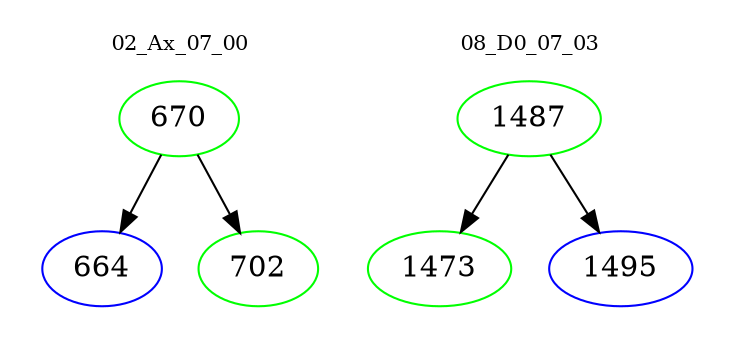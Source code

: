 digraph{
subgraph cluster_0 {
color = white
label = "02_Ax_07_00";
fontsize=10;
T0_670 [label="670", color="green"]
T0_670 -> T0_664 [color="black"]
T0_664 [label="664", color="blue"]
T0_670 -> T0_702 [color="black"]
T0_702 [label="702", color="green"]
}
subgraph cluster_1 {
color = white
label = "08_D0_07_03";
fontsize=10;
T1_1487 [label="1487", color="green"]
T1_1487 -> T1_1473 [color="black"]
T1_1473 [label="1473", color="green"]
T1_1487 -> T1_1495 [color="black"]
T1_1495 [label="1495", color="blue"]
}
}
